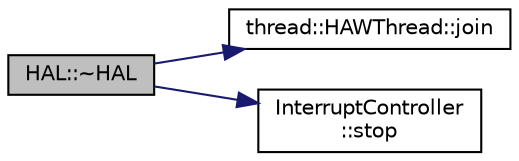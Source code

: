digraph "HAL::~HAL"
{
  edge [fontname="Helvetica",fontsize="10",labelfontname="Helvetica",labelfontsize="10"];
  node [fontname="Helvetica",fontsize="10",shape=record];
  rankdir="LR";
  Node1 [label="HAL::~HAL",height=0.2,width=0.4,color="black", fillcolor="grey75", style="filled" fontcolor="black"];
  Node1 -> Node2 [color="midnightblue",fontsize="10",style="solid",fontname="Helvetica"];
  Node2 [label="thread::HAWThread::join",height=0.2,width=0.4,color="black", fillcolor="white", style="filled",URL="$classthread_1_1_h_a_w_thread.html#a4732efa3445c499f1723971acc07863f"];
  Node1 -> Node3 [color="midnightblue",fontsize="10",style="solid",fontname="Helvetica"];
  Node3 [label="InterruptController\l::stop",height=0.2,width=0.4,color="black", fillcolor="white", style="filled",URL="$class_interrupt_controller.html#a5d519bbc6b896c49b71eed1f671b3961"];
}
